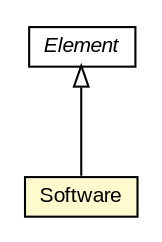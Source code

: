 #!/usr/local/bin/dot
#
# Class diagram 
# Generated by UMLGraph version R5_6-24-gf6e263 (http://www.umlgraph.org/)
#

digraph G {
	edge [fontname="arial",fontsize=10,labelfontname="arial",labelfontsize=10];
	node [fontname="arial",fontsize=10,shape=plaintext];
	nodesep=0.25;
	ranksep=0.5;
	// edu.arizona.biosemantics.semanticmarkup.markupelement.description.model.Software
	c127362 [label=<<table title="edu.arizona.biosemantics.semanticmarkup.markupelement.description.model.Software" border="0" cellborder="1" cellspacing="0" cellpadding="2" port="p" bgcolor="lemonChiffon" href="./Software.html">
		<tr><td><table border="0" cellspacing="0" cellpadding="1">
<tr><td align="center" balign="center"> Software </td></tr>
		</table></td></tr>
		</table>>, URL="./Software.html", fontname="arial", fontcolor="black", fontsize=10.0];
	// edu.arizona.biosemantics.semanticmarkup.model.Element
	c127485 [label=<<table title="edu.arizona.biosemantics.semanticmarkup.model.Element" border="0" cellborder="1" cellspacing="0" cellpadding="2" port="p" href="../../../model/Element.html">
		<tr><td><table border="0" cellspacing="0" cellpadding="1">
<tr><td align="center" balign="center"><font face="arial italic"> Element </font></td></tr>
		</table></td></tr>
		</table>>, URL="../../../model/Element.html", fontname="arial", fontcolor="black", fontsize=10.0];
	//edu.arizona.biosemantics.semanticmarkup.markupelement.description.model.Software extends edu.arizona.biosemantics.semanticmarkup.model.Element
	c127485:p -> c127362:p [dir=back,arrowtail=empty];
}

